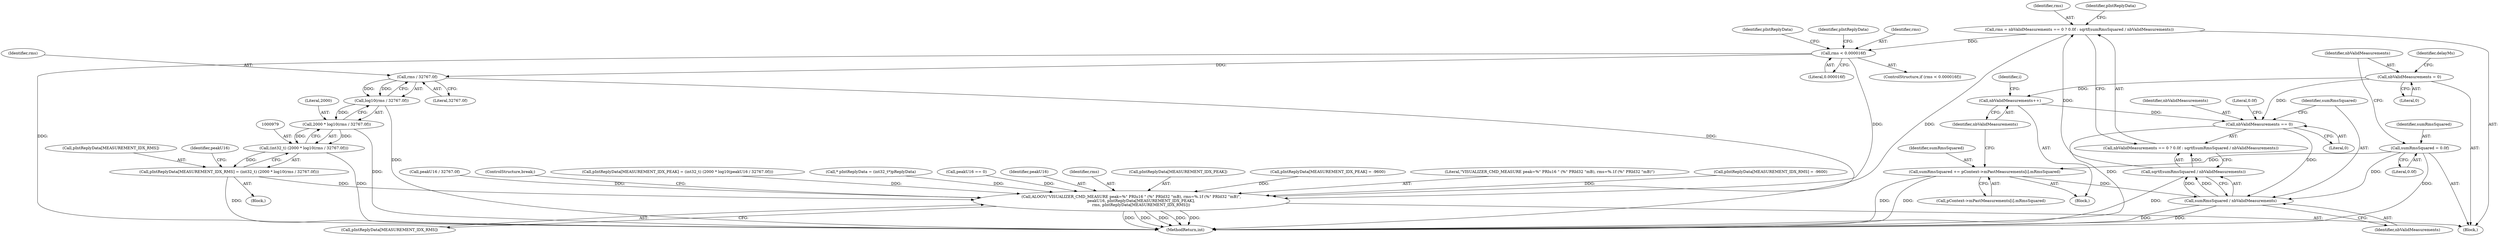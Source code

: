 digraph "0_Android_aeea52da00d210587fb3ed895de3d5f2e0264c88_11@integer" {
"1000944" [label="(Call,rms = nbValidMeasurements == 0 ? 0.0f : sqrtf(sumRmsSquared / nbValidMeasurements))"];
"1000951" [label="(Call,sqrtf(sumRmsSquared / nbValidMeasurements))"];
"1000952" [label="(Call,sumRmsSquared / nbValidMeasurements)"];
"1000823" [label="(Call,sumRmsSquared = 0.0f)"];
"1000932" [label="(Call,sumRmsSquared += pContext->mPastMeasurements[i].mRmsSquared)"];
"1000947" [label="(Call,nbValidMeasurements == 0)"];
"1000941" [label="(Call,nbValidMeasurements++)"];
"1000827" [label="(Call,nbValidMeasurements = 0)"];
"1000962" [label="(Call,rms < 0.000016f)"];
"1000983" [label="(Call,rms / 32767.0f)"];
"1000982" [label="(Call,log10(rms / 32767.0f))"];
"1000980" [label="(Call,2000 * log10(rms / 32767.0f))"];
"1000978" [label="(Call,(int32_t) (2000 * log10(rms / 32767.0f)))"];
"1000974" [label="(Call,pIntReplyData[MEASUREMENT_IDX_RMS] = (int32_t) (2000 * log10(rms / 32767.0f)))"];
"1001011" [label="(Call,ALOGV(\"VISUALIZER_CMD_MEASURE peak=%\" PRIu16 \" (%\" PRId32 \"mB), rms=%.1f (%\" PRId32 \"mB)\",\n                peakU16, pIntReplyData[MEASUREMENT_IDX_PEAK],\n                rms, pIntReplyData[MEASUREMENT_IDX_RMS]))"];
"1000951" [label="(Call,sqrtf(sumRmsSquared / nbValidMeasurements))"];
"1000952" [label="(Call,sumRmsSquared / nbValidMeasurements)"];
"1000953" [label="(Identifier,sumRmsSquared)"];
"1000964" [label="(Literal,0.000016f)"];
"1000982" [label="(Call,log10(rms / 32767.0f))"];
"1001013" [label="(Identifier,peakU16)"];
"1000950" [label="(Literal,0.0f)"];
"1000901" [label="(Identifier,i)"];
"1000963" [label="(Identifier,rms)"];
"1000817" [label="(Block,)"];
"1000944" [label="(Call,rms = nbValidMeasurements == 0 ? 0.0f : sqrtf(sumRmsSquared / nbValidMeasurements))"];
"1000961" [label="(ControlStructure,if (rms < 0.000016f))"];
"1000975" [label="(Call,pIntReplyData[MEASUREMENT_IDX_RMS])"];
"1000829" [label="(Literal,0)"];
"1000911" [label="(Block,)"];
"1000981" [label="(Literal,2000)"];
"1001011" [label="(Call,ALOGV(\"VISUALIZER_CMD_MEASURE peak=%\" PRIu16 \" (%\" PRId32 \"mB), rms=%.1f (%\" PRId32 \"mB)\",\n                peakU16, pIntReplyData[MEASUREMENT_IDX_PEAK],\n                rms, pIntReplyData[MEASUREMENT_IDX_RMS]))"];
"1000933" [label="(Identifier,sumRmsSquared)"];
"1001017" [label="(Identifier,rms)"];
"1000941" [label="(Call,nbValidMeasurements++)"];
"1000980" [label="(Call,2000 * log10(rms / 32767.0f))"];
"1000945" [label="(Identifier,rms)"];
"1000946" [label="(Call,nbValidMeasurements == 0 ? 0.0f : sqrtf(sumRmsSquared / nbValidMeasurements))"];
"1000976" [label="(Identifier,pIntReplyData)"];
"1001014" [label="(Call,pIntReplyData[MEASUREMENT_IDX_PEAK])"];
"1000983" [label="(Call,rms / 32767.0f)"];
"1000991" [label="(Call,pIntReplyData[MEASUREMENT_IDX_PEAK] = -9600)"];
"1000988" [label="(Identifier,peakU16)"];
"1000825" [label="(Literal,0.0f)"];
"1001028" [label="(MethodReturn,int)"];
"1000823" [label="(Call,sumRmsSquared = 0.0f)"];
"1001012" [label="(Literal,\"VISUALIZER_CMD_MEASURE peak=%\" PRIu16 \" (%\" PRId32 \"mB), rms=%.1f (%\" PRId32 \"mB)\")"];
"1000949" [label="(Literal,0)"];
"1000985" [label="(Literal,32767.0f)"];
"1000832" [label="(Identifier,delayMs)"];
"1000954" [label="(Identifier,nbValidMeasurements)"];
"1000966" [label="(Call,pIntReplyData[MEASUREMENT_IDX_RMS] = -9600)"];
"1000932" [label="(Call,sumRmsSquared += pContext->mPastMeasurements[i].mRmsSquared)"];
"1000942" [label="(Identifier,nbValidMeasurements)"];
"1000962" [label="(Call,rms < 0.000016f)"];
"1000978" [label="(Call,(int32_t) (2000 * log10(rms / 32767.0f)))"];
"1001008" [label="(Call,peakU16 / 32767.0f)"];
"1000948" [label="(Identifier,nbValidMeasurements)"];
"1001021" [label="(ControlStructure,break;)"];
"1000957" [label="(Identifier,pIntReplyData)"];
"1000824" [label="(Identifier,sumRmsSquared)"];
"1000827" [label="(Call,nbValidMeasurements = 0)"];
"1000974" [label="(Call,pIntReplyData[MEASUREMENT_IDX_RMS] = (int32_t) (2000 * log10(rms / 32767.0f)))"];
"1001018" [label="(Call,pIntReplyData[MEASUREMENT_IDX_RMS])"];
"1000999" [label="(Call,pIntReplyData[MEASUREMENT_IDX_PEAK] = (int32_t) (2000 * log10(peakU16 / 32767.0f)))"];
"1000828" [label="(Identifier,nbValidMeasurements)"];
"1000934" [label="(Call,pContext->mPastMeasurements[i].mRmsSquared)"];
"1000973" [label="(Block,)"];
"1000968" [label="(Identifier,pIntReplyData)"];
"1000956" [label="(Call,* pIntReplyData = (int32_t*)pReplyData)"];
"1000947" [label="(Call,nbValidMeasurements == 0)"];
"1000987" [label="(Call,peakU16 == 0)"];
"1000984" [label="(Identifier,rms)"];
"1000944" -> "1000817"  [label="AST: "];
"1000944" -> "1000946"  [label="CFG: "];
"1000945" -> "1000944"  [label="AST: "];
"1000946" -> "1000944"  [label="AST: "];
"1000957" -> "1000944"  [label="CFG: "];
"1000944" -> "1001028"  [label="DDG: "];
"1000951" -> "1000944"  [label="DDG: "];
"1000944" -> "1000962"  [label="DDG: "];
"1000951" -> "1000946"  [label="AST: "];
"1000951" -> "1000952"  [label="CFG: "];
"1000952" -> "1000951"  [label="AST: "];
"1000946" -> "1000951"  [label="CFG: "];
"1000951" -> "1001028"  [label="DDG: "];
"1000951" -> "1000946"  [label="DDG: "];
"1000952" -> "1000951"  [label="DDG: "];
"1000952" -> "1000951"  [label="DDG: "];
"1000952" -> "1000954"  [label="CFG: "];
"1000953" -> "1000952"  [label="AST: "];
"1000954" -> "1000952"  [label="AST: "];
"1000952" -> "1001028"  [label="DDG: "];
"1000952" -> "1001028"  [label="DDG: "];
"1000823" -> "1000952"  [label="DDG: "];
"1000932" -> "1000952"  [label="DDG: "];
"1000947" -> "1000952"  [label="DDG: "];
"1000823" -> "1000817"  [label="AST: "];
"1000823" -> "1000825"  [label="CFG: "];
"1000824" -> "1000823"  [label="AST: "];
"1000825" -> "1000823"  [label="AST: "];
"1000828" -> "1000823"  [label="CFG: "];
"1000823" -> "1001028"  [label="DDG: "];
"1000823" -> "1000932"  [label="DDG: "];
"1000932" -> "1000911"  [label="AST: "];
"1000932" -> "1000934"  [label="CFG: "];
"1000933" -> "1000932"  [label="AST: "];
"1000934" -> "1000932"  [label="AST: "];
"1000942" -> "1000932"  [label="CFG: "];
"1000932" -> "1001028"  [label="DDG: "];
"1000932" -> "1001028"  [label="DDG: "];
"1000947" -> "1000946"  [label="AST: "];
"1000947" -> "1000949"  [label="CFG: "];
"1000948" -> "1000947"  [label="AST: "];
"1000949" -> "1000947"  [label="AST: "];
"1000950" -> "1000947"  [label="CFG: "];
"1000953" -> "1000947"  [label="CFG: "];
"1000947" -> "1001028"  [label="DDG: "];
"1000941" -> "1000947"  [label="DDG: "];
"1000827" -> "1000947"  [label="DDG: "];
"1000941" -> "1000911"  [label="AST: "];
"1000941" -> "1000942"  [label="CFG: "];
"1000942" -> "1000941"  [label="AST: "];
"1000901" -> "1000941"  [label="CFG: "];
"1000827" -> "1000941"  [label="DDG: "];
"1000827" -> "1000817"  [label="AST: "];
"1000827" -> "1000829"  [label="CFG: "];
"1000828" -> "1000827"  [label="AST: "];
"1000829" -> "1000827"  [label="AST: "];
"1000832" -> "1000827"  [label="CFG: "];
"1000962" -> "1000961"  [label="AST: "];
"1000962" -> "1000964"  [label="CFG: "];
"1000963" -> "1000962"  [label="AST: "];
"1000964" -> "1000962"  [label="AST: "];
"1000968" -> "1000962"  [label="CFG: "];
"1000976" -> "1000962"  [label="CFG: "];
"1000962" -> "1001028"  [label="DDG: "];
"1000962" -> "1000983"  [label="DDG: "];
"1000962" -> "1001011"  [label="DDG: "];
"1000983" -> "1000982"  [label="AST: "];
"1000983" -> "1000985"  [label="CFG: "];
"1000984" -> "1000983"  [label="AST: "];
"1000985" -> "1000983"  [label="AST: "];
"1000982" -> "1000983"  [label="CFG: "];
"1000983" -> "1000982"  [label="DDG: "];
"1000983" -> "1000982"  [label="DDG: "];
"1000983" -> "1001011"  [label="DDG: "];
"1000982" -> "1000980"  [label="AST: "];
"1000980" -> "1000982"  [label="CFG: "];
"1000982" -> "1001028"  [label="DDG: "];
"1000982" -> "1000980"  [label="DDG: "];
"1000980" -> "1000978"  [label="AST: "];
"1000981" -> "1000980"  [label="AST: "];
"1000978" -> "1000980"  [label="CFG: "];
"1000980" -> "1001028"  [label="DDG: "];
"1000980" -> "1000978"  [label="DDG: "];
"1000980" -> "1000978"  [label="DDG: "];
"1000978" -> "1000974"  [label="AST: "];
"1000979" -> "1000978"  [label="AST: "];
"1000974" -> "1000978"  [label="CFG: "];
"1000978" -> "1001028"  [label="DDG: "];
"1000978" -> "1000974"  [label="DDG: "];
"1000974" -> "1000973"  [label="AST: "];
"1000975" -> "1000974"  [label="AST: "];
"1000988" -> "1000974"  [label="CFG: "];
"1000974" -> "1001028"  [label="DDG: "];
"1000974" -> "1001011"  [label="DDG: "];
"1001011" -> "1000817"  [label="AST: "];
"1001011" -> "1001018"  [label="CFG: "];
"1001012" -> "1001011"  [label="AST: "];
"1001013" -> "1001011"  [label="AST: "];
"1001014" -> "1001011"  [label="AST: "];
"1001017" -> "1001011"  [label="AST: "];
"1001018" -> "1001011"  [label="AST: "];
"1001021" -> "1001011"  [label="CFG: "];
"1001011" -> "1001028"  [label="DDG: "];
"1001011" -> "1001028"  [label="DDG: "];
"1001011" -> "1001028"  [label="DDG: "];
"1001011" -> "1001028"  [label="DDG: "];
"1001011" -> "1001028"  [label="DDG: "];
"1000987" -> "1001011"  [label="DDG: "];
"1001008" -> "1001011"  [label="DDG: "];
"1000956" -> "1001011"  [label="DDG: "];
"1000991" -> "1001011"  [label="DDG: "];
"1000999" -> "1001011"  [label="DDG: "];
"1000966" -> "1001011"  [label="DDG: "];
}
